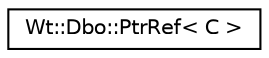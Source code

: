 digraph "Graphical Class Hierarchy"
{
 // LATEX_PDF_SIZE
  edge [fontname="Helvetica",fontsize="10",labelfontname="Helvetica",labelfontsize="10"];
  node [fontname="Helvetica",fontsize="10",shape=record];
  rankdir="LR";
  Node0 [label="Wt::Dbo::PtrRef\< C \>",height=0.2,width=0.4,color="black", fillcolor="white", style="filled",URL="$classWt_1_1Dbo_1_1PtrRef.html",tooltip=" "];
}
